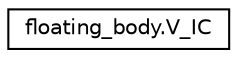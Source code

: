 digraph "Graphical Class Hierarchy"
{
 // LATEX_PDF_SIZE
  edge [fontname="Helvetica",fontsize="10",labelfontname="Helvetica",labelfontsize="10"];
  node [fontname="Helvetica",fontsize="10",shape=record];
  rankdir="LR";
  Node0 [label="floating_body.V_IC",height=0.2,width=0.4,color="black", fillcolor="white", style="filled",URL="$classfloating__body_1_1V__IC.html",tooltip=" "];
}
